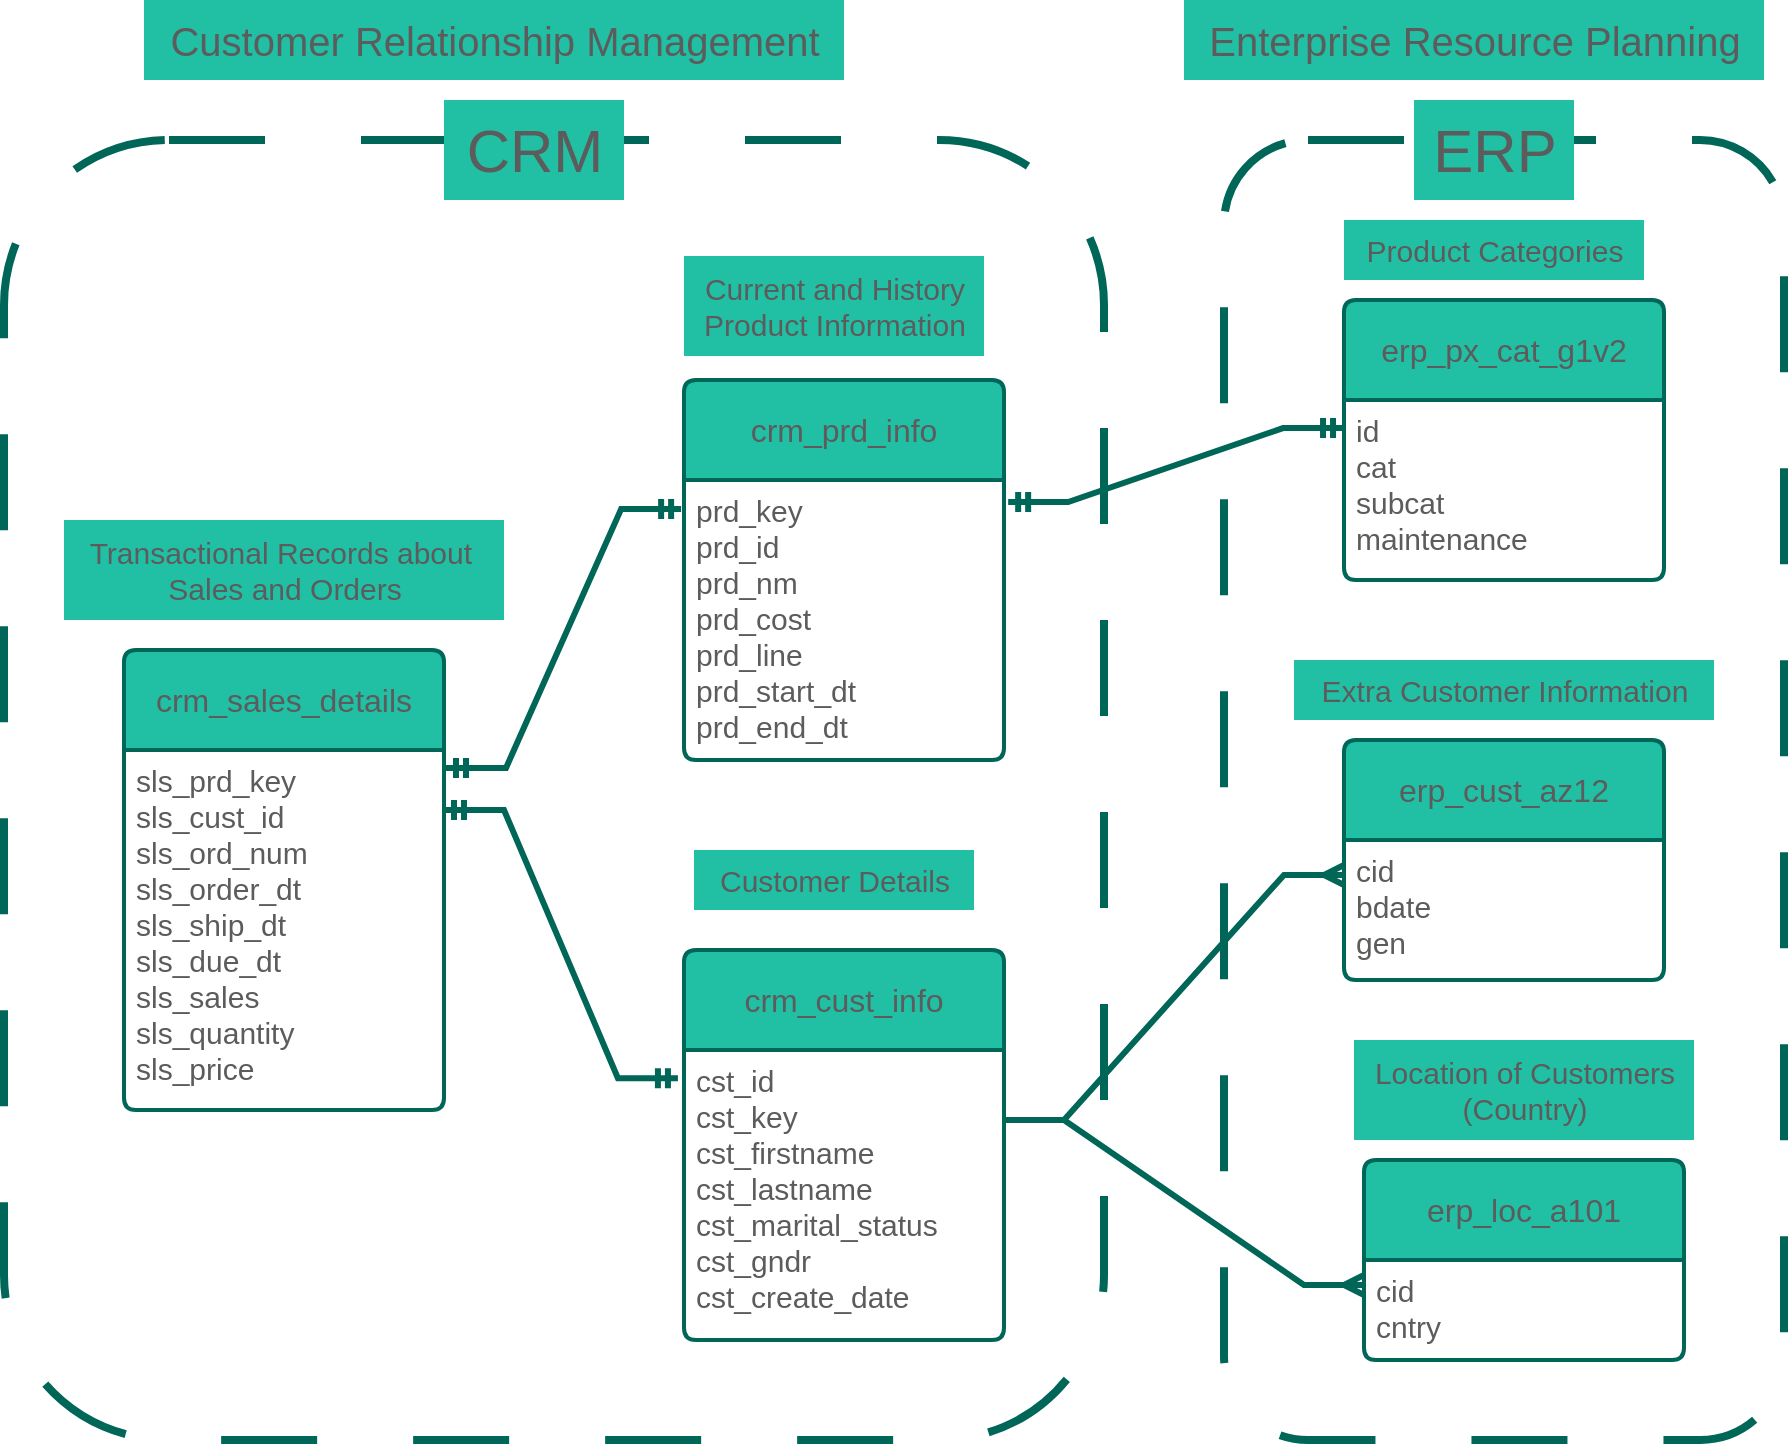 <mxfile version="27.1.3">
  <diagram name="Page-1" id="4HkU_K3r0KhuJFxGSzc-">
    <mxGraphModel dx="2003" dy="1294" grid="1" gridSize="10" guides="1" tooltips="1" connect="1" arrows="1" fold="1" page="0" pageScale="1" pageWidth="1100" pageHeight="850" background="none" math="0" shadow="0">
      <root>
        <mxCell id="0" />
        <mxCell id="1" parent="0" />
        <mxCell id="wNfNxJRnG-v91f_Y6tn6-244" value="&lt;font style=&quot;font-size: 16px;&quot;&gt;crm_sales_details&lt;/font&gt;" style="swimlane;childLayout=stackLayout;horizontal=1;startSize=50;horizontalStack=0;rounded=1;fontSize=14;fontStyle=0;strokeWidth=2;resizeParent=0;resizeLast=1;shadow=0;dashed=0;align=center;arcSize=4;whiteSpace=wrap;html=1;swimlaneFillColor=default;labelBackgroundColor=none;fillColor=#21C0A5;strokeColor=#006658;fontColor=#5C5C5C;" vertex="1" parent="1">
          <mxGeometry x="60" y="275" width="160" height="230" as="geometry" />
        </mxCell>
        <mxCell id="wNfNxJRnG-v91f_Y6tn6-245" value="&lt;div align=&quot;left&quot;&gt;&lt;font style=&quot;font-size: 15px;&quot;&gt;sls_prd_key&lt;/font&gt;&lt;/div&gt;&lt;div align=&quot;left&quot;&gt;&lt;font style=&quot;font-size: 15px;&quot;&gt;sls_cust_id&lt;/font&gt;&lt;/div&gt;&lt;div align=&quot;left&quot;&gt;&lt;font style=&quot;font-size: 15px;&quot;&gt;sls_ord_num&lt;/font&gt;&lt;/div&gt;&lt;div align=&quot;left&quot;&gt;&lt;font style=&quot;font-size: 15px;&quot;&gt;sls_order_dt&lt;/font&gt;&lt;/div&gt;&lt;div align=&quot;left&quot;&gt;&lt;font style=&quot;font-size: 15px;&quot;&gt;sls_ship_dt&lt;/font&gt;&lt;/div&gt;&lt;div align=&quot;left&quot;&gt;&lt;font style=&quot;font-size: 15px;&quot;&gt;sls_due_dt&lt;/font&gt;&lt;/div&gt;&lt;div align=&quot;left&quot;&gt;&lt;font style=&quot;font-size: 15px;&quot;&gt;sls_sales&lt;/font&gt;&lt;/div&gt;&lt;div align=&quot;left&quot;&gt;&lt;font style=&quot;font-size: 15px;&quot;&gt;sls_quantity&lt;/font&gt;&lt;/div&gt;&lt;div align=&quot;left&quot;&gt;&lt;font style=&quot;font-size: 15px;&quot;&gt;sls_price&lt;/font&gt;&lt;/div&gt;" style="align=left;strokeColor=none;fillColor=none;spacingLeft=4;spacingRight=4;fontSize=12;verticalAlign=top;resizable=0;rotatable=0;part=1;html=1;whiteSpace=wrap;labelBackgroundColor=none;fontColor=#5C5C5C;" vertex="1" parent="wNfNxJRnG-v91f_Y6tn6-244">
          <mxGeometry y="50" width="160" height="180" as="geometry" />
        </mxCell>
        <mxCell id="wNfNxJRnG-v91f_Y6tn6-251" value="&lt;div&gt;&lt;font style=&quot;font-size: 16px;&quot;&gt;crm_prd_info&lt;/font&gt;&lt;/div&gt;" style="swimlane;childLayout=stackLayout;horizontal=1;startSize=50;horizontalStack=0;rounded=1;fontSize=14;fontStyle=0;strokeWidth=2;resizeParent=0;resizeLast=1;shadow=0;dashed=0;align=center;arcSize=4;whiteSpace=wrap;html=1;swimlaneFillColor=default;labelBackgroundColor=none;fillColor=#21C0A5;strokeColor=#006658;fontColor=#5C5C5C;" vertex="1" parent="1">
          <mxGeometry x="340" y="140" width="160" height="190" as="geometry" />
        </mxCell>
        <mxCell id="wNfNxJRnG-v91f_Y6tn6-252" value="&lt;div&gt;&lt;font style=&quot;font-size: 15px;&quot;&gt;prd_key&lt;/font&gt;&lt;/div&gt;&lt;div&gt;&lt;font style=&quot;font-size: 15px;&quot;&gt;prd_id&lt;/font&gt;&lt;/div&gt;&lt;div&gt;&lt;font style=&quot;font-size: 15px;&quot;&gt;prd_nm&lt;/font&gt;&lt;/div&gt;&lt;div&gt;&lt;font style=&quot;font-size: 15px;&quot;&gt;prd_cost&lt;/font&gt;&lt;/div&gt;&lt;div&gt;&lt;font style=&quot;font-size: 15px;&quot;&gt;prd_line&lt;/font&gt;&lt;/div&gt;&lt;div&gt;&lt;font style=&quot;font-size: 15px;&quot;&gt;prd_start_dt&lt;/font&gt;&lt;/div&gt;&lt;div&gt;&lt;font style=&quot;font-size: 15px;&quot;&gt;prd_end_dt&lt;/font&gt;&lt;/div&gt;" style="align=left;strokeColor=none;fillColor=none;spacingLeft=4;spacingRight=4;fontSize=12;verticalAlign=top;resizable=0;rotatable=0;part=1;html=1;whiteSpace=wrap;labelBackgroundColor=none;fontColor=#5C5C5C;" vertex="1" parent="wNfNxJRnG-v91f_Y6tn6-251">
          <mxGeometry y="50" width="160" height="140" as="geometry" />
        </mxCell>
        <mxCell id="wNfNxJRnG-v91f_Y6tn6-253" value="&lt;font style=&quot;font-size: 16px;&quot;&gt;crm_cust_info&lt;/font&gt;" style="swimlane;childLayout=stackLayout;horizontal=1;startSize=50;horizontalStack=0;rounded=1;fontSize=14;fontStyle=0;strokeWidth=2;resizeParent=0;resizeLast=1;shadow=0;dashed=0;align=center;arcSize=4;whiteSpace=wrap;html=1;swimlaneFillColor=default;labelBackgroundColor=none;fillColor=#21C0A5;strokeColor=#006658;fontColor=#5C5C5C;" vertex="1" parent="1">
          <mxGeometry x="340" y="425" width="160" height="195" as="geometry" />
        </mxCell>
        <mxCell id="wNfNxJRnG-v91f_Y6tn6-254" value="&lt;div&gt;&lt;font style=&quot;font-size: 15px;&quot;&gt;cst_id&lt;/font&gt;&lt;/div&gt;&lt;div&gt;&lt;font style=&quot;font-size: 15px;&quot;&gt;cst_key&lt;/font&gt;&lt;/div&gt;&lt;div&gt;&lt;font style=&quot;font-size: 15px;&quot;&gt;cst_firstname&lt;/font&gt;&lt;/div&gt;&lt;div&gt;&lt;font style=&quot;font-size: 15px;&quot;&gt;cst_lastname&lt;/font&gt;&lt;/div&gt;&lt;div&gt;&lt;font style=&quot;font-size: 15px;&quot;&gt;cst_marital_status&lt;/font&gt;&lt;/div&gt;&lt;div&gt;&lt;font style=&quot;font-size: 15px;&quot;&gt;cst_gndr&lt;/font&gt;&lt;/div&gt;&lt;div&gt;&lt;font style=&quot;font-size: 15px;&quot;&gt;cst_create_date&lt;/font&gt;&lt;/div&gt;" style="align=left;strokeColor=none;fillColor=none;spacingLeft=4;spacingRight=4;fontSize=12;verticalAlign=top;resizable=0;rotatable=0;part=1;html=1;whiteSpace=wrap;labelBackgroundColor=none;fontColor=#5C5C5C;" vertex="1" parent="wNfNxJRnG-v91f_Y6tn6-253">
          <mxGeometry y="50" width="160" height="145" as="geometry" />
        </mxCell>
        <mxCell id="wNfNxJRnG-v91f_Y6tn6-255" value="&lt;font style=&quot;font-size: 16px;&quot;&gt;erp_px_cat_g1v2&lt;/font&gt;" style="swimlane;childLayout=stackLayout;horizontal=1;startSize=50;horizontalStack=0;rounded=1;fontSize=14;fontStyle=0;strokeWidth=2;resizeParent=0;resizeLast=1;shadow=0;dashed=0;align=center;arcSize=4;whiteSpace=wrap;html=1;swimlaneFillColor=default;labelBackgroundColor=none;fillColor=#21C0A5;strokeColor=#006658;fontColor=#5C5C5C;" vertex="1" parent="1">
          <mxGeometry x="670" y="100" width="160" height="140" as="geometry" />
        </mxCell>
        <mxCell id="wNfNxJRnG-v91f_Y6tn6-256" value="&lt;div&gt;&lt;font style=&quot;font-size: 15px;&quot;&gt;id&lt;/font&gt;&lt;/div&gt;&lt;div&gt;&lt;font style=&quot;font-size: 15px;&quot;&gt;cat&lt;/font&gt;&lt;/div&gt;&lt;div&gt;&lt;font style=&quot;font-size: 15px;&quot;&gt;subcat&lt;/font&gt;&lt;/div&gt;&lt;div&gt;&lt;font style=&quot;font-size: 15px;&quot;&gt;maintenance&lt;/font&gt;&lt;/div&gt;" style="align=left;strokeColor=none;fillColor=none;spacingLeft=4;spacingRight=4;fontSize=12;verticalAlign=top;resizable=0;rotatable=0;part=1;html=1;whiteSpace=wrap;labelBackgroundColor=none;fontColor=#5C5C5C;" vertex="1" parent="wNfNxJRnG-v91f_Y6tn6-255">
          <mxGeometry y="50" width="160" height="90" as="geometry" />
        </mxCell>
        <mxCell id="wNfNxJRnG-v91f_Y6tn6-257" value="&lt;font style=&quot;font-size: 16px;&quot;&gt;erp_cust_az12&lt;/font&gt;" style="swimlane;childLayout=stackLayout;horizontal=1;startSize=50;horizontalStack=0;rounded=1;fontSize=14;fontStyle=0;strokeWidth=2;resizeParent=0;resizeLast=1;shadow=0;dashed=0;align=center;arcSize=4;whiteSpace=wrap;html=1;swimlaneFillColor=default;labelBackgroundColor=none;fillColor=#21C0A5;strokeColor=#006658;fontColor=#5C5C5C;" vertex="1" parent="1">
          <mxGeometry x="670" y="320" width="160" height="120" as="geometry" />
        </mxCell>
        <mxCell id="wNfNxJRnG-v91f_Y6tn6-258" value="&lt;div&gt;&lt;font style=&quot;font-size: 15px;&quot;&gt;cid&lt;/font&gt;&lt;/div&gt;&lt;div&gt;&lt;font style=&quot;font-size: 15px;&quot;&gt;bdate&amp;nbsp;&lt;/font&gt;&lt;/div&gt;&lt;div&gt;&lt;font style=&quot;font-size: 15px;&quot;&gt;gen&lt;/font&gt;&lt;/div&gt;" style="align=left;strokeColor=none;fillColor=none;spacingLeft=4;spacingRight=4;fontSize=12;verticalAlign=top;resizable=0;rotatable=0;part=1;html=1;whiteSpace=wrap;labelBackgroundColor=none;fontColor=#5C5C5C;" vertex="1" parent="wNfNxJRnG-v91f_Y6tn6-257">
          <mxGeometry y="50" width="160" height="70" as="geometry" />
        </mxCell>
        <mxCell id="wNfNxJRnG-v91f_Y6tn6-259" value="&lt;font style=&quot;font-size: 16px;&quot;&gt;erp_loc_a101&lt;/font&gt;" style="swimlane;childLayout=stackLayout;horizontal=1;startSize=50;horizontalStack=0;rounded=1;fontSize=14;fontStyle=0;strokeWidth=2;resizeParent=0;resizeLast=1;shadow=0;dashed=0;align=center;arcSize=4;whiteSpace=wrap;html=1;swimlaneFillColor=default;labelBackgroundColor=none;fillColor=#21C0A5;strokeColor=#006658;fontColor=#5C5C5C;" vertex="1" parent="1">
          <mxGeometry x="680" y="530" width="160" height="100" as="geometry" />
        </mxCell>
        <mxCell id="wNfNxJRnG-v91f_Y6tn6-260" value="&lt;div&gt;&lt;font style=&quot;font-size: 15px;&quot;&gt;cid&lt;/font&gt;&lt;/div&gt;&lt;div&gt;&lt;font style=&quot;font-size: 15px;&quot;&gt;cntry&lt;/font&gt;&lt;/div&gt;" style="align=left;strokeColor=none;fillColor=none;spacingLeft=4;spacingRight=4;fontSize=12;verticalAlign=top;resizable=0;rotatable=0;part=1;html=1;whiteSpace=wrap;labelBackgroundColor=none;fontColor=#5C5C5C;" vertex="1" parent="wNfNxJRnG-v91f_Y6tn6-259">
          <mxGeometry y="50" width="160" height="50" as="geometry" />
        </mxCell>
        <mxCell id="wNfNxJRnG-v91f_Y6tn6-265" value="" style="edgeStyle=entityRelationEdgeStyle;fontSize=12;html=1;endArrow=ERmandOne;startArrow=ERmandOne;rounded=0;entryX=-0.009;entryY=0.104;entryDx=0;entryDy=0;entryPerimeter=0;strokeWidth=3;strokeColor=#006658;labelBackgroundColor=none;fontColor=default;" edge="1" parent="1" target="wNfNxJRnG-v91f_Y6tn6-252">
          <mxGeometry width="100" height="100" relative="1" as="geometry">
            <mxPoint x="221" y="334" as="sourcePoint" />
            <mxPoint x="320" y="240" as="targetPoint" />
            <Array as="points">
              <mxPoint x="60" y="290" />
            </Array>
          </mxGeometry>
        </mxCell>
        <mxCell id="wNfNxJRnG-v91f_Y6tn6-266" value="" style="edgeStyle=entityRelationEdgeStyle;fontSize=12;html=1;endArrow=ERmandOne;startArrow=ERmandOne;rounded=0;entryX=-0.019;entryY=0.097;entryDx=0;entryDy=0;entryPerimeter=0;strokeWidth=3;strokeColor=#006658;labelBackgroundColor=none;fontColor=default;" edge="1" parent="1" target="wNfNxJRnG-v91f_Y6tn6-254">
          <mxGeometry width="100" height="100" relative="1" as="geometry">
            <mxPoint x="220" y="355" as="sourcePoint" />
            <mxPoint x="320" y="260" as="targetPoint" />
            <Array as="points">
              <mxPoint x="230" y="320" />
            </Array>
          </mxGeometry>
        </mxCell>
        <mxCell id="wNfNxJRnG-v91f_Y6tn6-267" value="" style="edgeStyle=entityRelationEdgeStyle;fontSize=12;html=1;endArrow=ERmandOne;startArrow=ERmandOne;rounded=0;exitX=1.013;exitY=0.079;exitDx=0;exitDy=0;exitPerimeter=0;entryX=-0.003;entryY=0.156;entryDx=0;entryDy=0;entryPerimeter=0;strokeColor=#006658;strokeWidth=3;labelBackgroundColor=none;fontColor=default;jumpStyle=arc;" edge="1" parent="1" source="wNfNxJRnG-v91f_Y6tn6-252" target="wNfNxJRnG-v91f_Y6tn6-256">
          <mxGeometry width="100" height="100" relative="1" as="geometry">
            <mxPoint x="510" y="200" as="sourcePoint" />
            <mxPoint x="610" y="100" as="targetPoint" />
            <Array as="points">
              <mxPoint x="500" y="200" />
              <mxPoint x="590" y="140" />
              <mxPoint x="580" y="150" />
            </Array>
          </mxGeometry>
        </mxCell>
        <mxCell id="wNfNxJRnG-v91f_Y6tn6-268" value="" style="edgeStyle=entityRelationEdgeStyle;fontSize=12;html=1;endArrow=ERmany;rounded=0;entryX=0;entryY=0.25;entryDx=0;entryDy=0;strokeWidth=3;strokeColor=#006658;labelBackgroundColor=none;fontColor=default;" edge="1" parent="1" target="wNfNxJRnG-v91f_Y6tn6-260">
          <mxGeometry width="100" height="100" relative="1" as="geometry">
            <mxPoint x="500" y="510" as="sourcePoint" />
            <mxPoint x="600" y="410" as="targetPoint" />
            <Array as="points">
              <mxPoint x="650" y="560" />
            </Array>
          </mxGeometry>
        </mxCell>
        <mxCell id="wNfNxJRnG-v91f_Y6tn6-269" value="" style="edgeStyle=entityRelationEdgeStyle;fontSize=12;html=1;endArrow=ERmany;rounded=0;entryX=0;entryY=0.25;entryDx=0;entryDy=0;strokeWidth=3;strokeColor=#006658;labelBackgroundColor=none;fontColor=default;" edge="1" parent="1" target="wNfNxJRnG-v91f_Y6tn6-258">
          <mxGeometry width="100" height="100" relative="1" as="geometry">
            <mxPoint x="500" y="510" as="sourcePoint" />
            <mxPoint x="600" y="410" as="targetPoint" />
          </mxGeometry>
        </mxCell>
        <mxCell id="wNfNxJRnG-v91f_Y6tn6-270" value="&lt;div&gt;&lt;font style=&quot;font-size: 15px;&quot;&gt;Transactional Records about&amp;nbsp;&lt;/font&gt;&lt;/div&gt;&lt;div&gt;&lt;font style=&quot;font-size: 15px;&quot;&gt;Sales and Orders&lt;/font&gt;&lt;/div&gt;" style="text;html=1;align=center;verticalAlign=middle;resizable=0;points=[];autosize=1;strokeColor=none;fillColor=#21C0A5;labelBackgroundColor=none;fontColor=#5C5C5C;" vertex="1" parent="1">
          <mxGeometry x="30" y="210" width="220" height="50" as="geometry" />
        </mxCell>
        <mxCell id="wNfNxJRnG-v91f_Y6tn6-271" value="&lt;div&gt;&lt;font style=&quot;font-size: 15px;&quot;&gt;Current and History&lt;/font&gt;&lt;/div&gt;&lt;div&gt;&lt;font style=&quot;font-size: 15px;&quot;&gt;Product Information&lt;/font&gt;&lt;/div&gt;" style="text;html=1;align=center;verticalAlign=middle;resizable=0;points=[];autosize=1;strokeColor=none;fillColor=#21C0A5;labelBackgroundColor=none;fontColor=#5C5C5C;" vertex="1" parent="1">
          <mxGeometry x="340" y="78" width="150" height="50" as="geometry" />
        </mxCell>
        <mxCell id="wNfNxJRnG-v91f_Y6tn6-272" value="&lt;font style=&quot;font-size: 15px;&quot;&gt;Customer Details&lt;/font&gt;" style="text;html=1;align=center;verticalAlign=middle;resizable=0;points=[];autosize=1;strokeColor=none;fillColor=#21C0A5;labelBackgroundColor=none;fontColor=#5C5C5C;" vertex="1" parent="1">
          <mxGeometry x="345" y="375" width="140" height="30" as="geometry" />
        </mxCell>
        <mxCell id="wNfNxJRnG-v91f_Y6tn6-273" value="&lt;div&gt;&lt;font style=&quot;font-size: 15px;&quot;&gt;Product Categories&lt;/font&gt;&lt;/div&gt;" style="text;html=1;align=center;verticalAlign=middle;resizable=0;points=[];autosize=1;strokeColor=none;fillColor=#21C0A5;labelBackgroundColor=none;fontColor=#5C5C5C;" vertex="1" parent="1">
          <mxGeometry x="670" y="60" width="150" height="30" as="geometry" />
        </mxCell>
        <mxCell id="wNfNxJRnG-v91f_Y6tn6-274" value="&lt;div&gt;&lt;font style=&quot;font-size: 15px;&quot;&gt;Extra Customer Information&lt;/font&gt;&lt;/div&gt;" style="text;html=1;align=center;verticalAlign=middle;resizable=0;points=[];autosize=1;strokeColor=none;fillColor=#21C0A5;labelBackgroundColor=none;fontColor=#5C5C5C;" vertex="1" parent="1">
          <mxGeometry x="645" y="280" width="210" height="30" as="geometry" />
        </mxCell>
        <mxCell id="wNfNxJRnG-v91f_Y6tn6-275" value="&lt;div&gt;&lt;font style=&quot;font-size: 15px;&quot;&gt;Location of Customers&lt;/font&gt;&lt;/div&gt;&lt;div&gt;&lt;font style=&quot;font-size: 15px;&quot;&gt;(Country)&lt;/font&gt;&lt;/div&gt;" style="text;html=1;align=center;verticalAlign=middle;resizable=0;points=[];autosize=1;strokeColor=none;fillColor=#21C0A5;labelBackgroundColor=none;fontColor=#5C5C5C;" vertex="1" parent="1">
          <mxGeometry x="675" y="470" width="170" height="50" as="geometry" />
        </mxCell>
        <mxCell id="wNfNxJRnG-v91f_Y6tn6-277" value="" style="rounded=1;whiteSpace=wrap;html=1;fillColor=none;dashed=1;dashPattern=12 12;strokeColor=#006658;strokeWidth=4;labelBackgroundColor=none;fontColor=#5C5C5C;" vertex="1" parent="1">
          <mxGeometry y="20" width="550" height="650" as="geometry" />
        </mxCell>
        <mxCell id="wNfNxJRnG-v91f_Y6tn6-278" value="" style="rounded=1;whiteSpace=wrap;html=1;fillColor=none;dashed=1;dashPattern=12 12;strokeWidth=4;strokeColor=#006658;labelBackgroundColor=none;fontColor=#5C5C5C;" vertex="1" parent="1">
          <mxGeometry x="610" y="20" width="280" height="650" as="geometry" />
        </mxCell>
        <mxCell id="wNfNxJRnG-v91f_Y6tn6-279" value="&lt;font style=&quot;font-size: 30px;&quot;&gt;CRM&lt;/font&gt;" style="text;html=1;align=center;verticalAlign=middle;resizable=0;points=[];autosize=1;strokeColor=none;fillColor=#21C0A5;labelBackgroundColor=none;fontColor=#5C5C5C;" vertex="1" parent="1">
          <mxGeometry x="220" width="90" height="50" as="geometry" />
        </mxCell>
        <mxCell id="wNfNxJRnG-v91f_Y6tn6-280" value="&lt;font style=&quot;font-size: 30px;&quot;&gt;ERP&lt;/font&gt;" style="text;html=1;align=center;verticalAlign=middle;resizable=0;points=[];autosize=1;strokeColor=none;fillColor=#21C0A5;labelBackgroundColor=none;fontColor=#5C5C5C;" vertex="1" parent="1">
          <mxGeometry x="705" width="80" height="50" as="geometry" />
        </mxCell>
        <mxCell id="wNfNxJRnG-v91f_Y6tn6-281" value="&lt;font style=&quot;font-size: 20px;&quot;&gt;Customer Relationship Management&lt;/font&gt;" style="text;html=1;align=center;verticalAlign=middle;resizable=0;points=[];autosize=1;strokeColor=none;fillColor=#21C0A5;labelBackgroundColor=none;fontColor=#5C5C5C;" vertex="1" parent="1">
          <mxGeometry x="70" y="-50" width="350" height="40" as="geometry" />
        </mxCell>
        <mxCell id="wNfNxJRnG-v91f_Y6tn6-282" value="&lt;font style=&quot;font-size: 20px;&quot;&gt;Enterprise Resource Planning&lt;/font&gt;" style="text;html=1;align=center;verticalAlign=middle;resizable=0;points=[];autosize=1;strokeColor=none;fillColor=#21C0A5;labelBackgroundColor=none;fontColor=#5C5C5C;" vertex="1" parent="1">
          <mxGeometry x="590" y="-50" width="290" height="40" as="geometry" />
        </mxCell>
      </root>
    </mxGraphModel>
  </diagram>
</mxfile>
